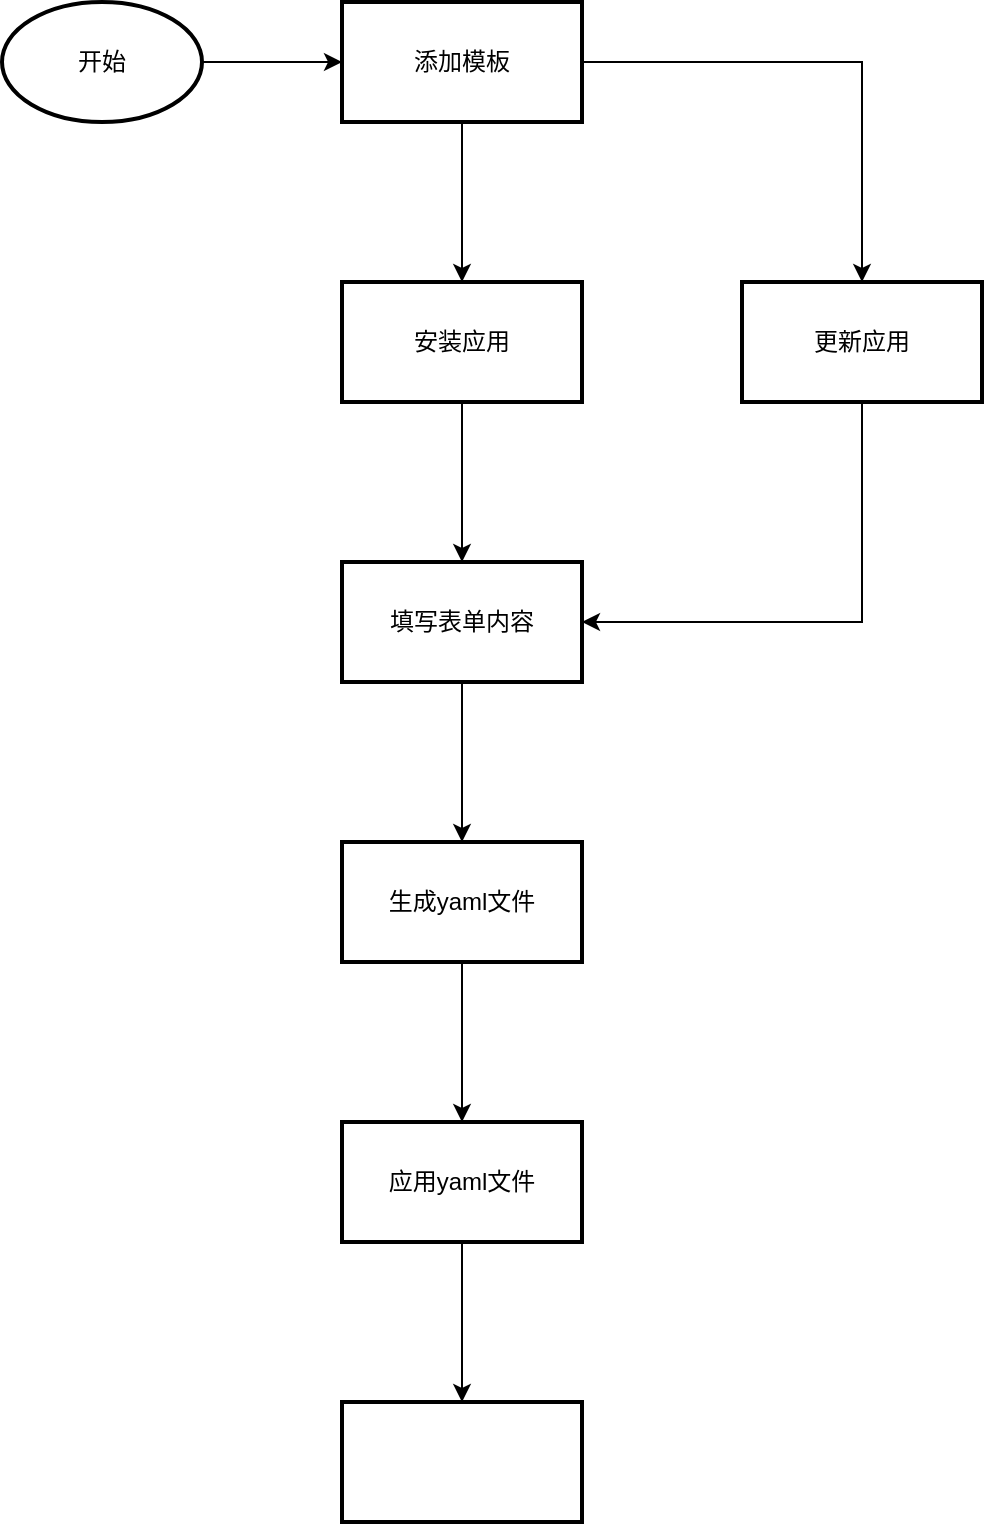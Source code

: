 <mxfile version="24.7.17">
  <diagram name="第 1 页" id="RjVzaeUCA1FVjtOJRavQ">
    <mxGraphModel dx="1562" dy="810" grid="1" gridSize="10" guides="1" tooltips="1" connect="1" arrows="1" fold="1" page="1" pageScale="1" pageWidth="827" pageHeight="1169" math="0" shadow="0">
      <root>
        <mxCell id="0" />
        <mxCell id="1" parent="0" />
        <mxCell id="9FCVhNLPNg4FzbE_gv2B-3" value="" style="edgeStyle=orthogonalEdgeStyle;rounded=0;orthogonalLoop=1;jettySize=auto;html=1;" edge="1" parent="1" source="9FCVhNLPNg4FzbE_gv2B-1" target="9FCVhNLPNg4FzbE_gv2B-2">
          <mxGeometry relative="1" as="geometry" />
        </mxCell>
        <mxCell id="9FCVhNLPNg4FzbE_gv2B-1" value="开始" style="strokeWidth=2;html=1;shape=mxgraph.flowchart.start_1;whiteSpace=wrap;" vertex="1" parent="1">
          <mxGeometry x="90" y="340" width="100" height="60" as="geometry" />
        </mxCell>
        <mxCell id="9FCVhNLPNg4FzbE_gv2B-5" value="" style="edgeStyle=orthogonalEdgeStyle;rounded=0;orthogonalLoop=1;jettySize=auto;html=1;" edge="1" parent="1" source="9FCVhNLPNg4FzbE_gv2B-2" target="9FCVhNLPNg4FzbE_gv2B-4">
          <mxGeometry relative="1" as="geometry" />
        </mxCell>
        <mxCell id="9FCVhNLPNg4FzbE_gv2B-2" value="添加模板" style="whiteSpace=wrap;html=1;strokeWidth=2;" vertex="1" parent="1">
          <mxGeometry x="260" y="340" width="120" height="60" as="geometry" />
        </mxCell>
        <mxCell id="9FCVhNLPNg4FzbE_gv2B-7" value="" style="edgeStyle=orthogonalEdgeStyle;rounded=0;orthogonalLoop=1;jettySize=auto;html=1;exitX=1;exitY=0.5;exitDx=0;exitDy=0;" edge="1" parent="1" source="9FCVhNLPNg4FzbE_gv2B-2" target="9FCVhNLPNg4FzbE_gv2B-6">
          <mxGeometry relative="1" as="geometry" />
        </mxCell>
        <mxCell id="9FCVhNLPNg4FzbE_gv2B-9" value="" style="edgeStyle=orthogonalEdgeStyle;rounded=0;orthogonalLoop=1;jettySize=auto;html=1;" edge="1" parent="1" source="9FCVhNLPNg4FzbE_gv2B-4" target="9FCVhNLPNg4FzbE_gv2B-8">
          <mxGeometry relative="1" as="geometry" />
        </mxCell>
        <mxCell id="9FCVhNLPNg4FzbE_gv2B-4" value="安装应用" style="whiteSpace=wrap;html=1;strokeWidth=2;" vertex="1" parent="1">
          <mxGeometry x="260" y="480" width="120" height="60" as="geometry" />
        </mxCell>
        <mxCell id="9FCVhNLPNg4FzbE_gv2B-10" style="edgeStyle=orthogonalEdgeStyle;rounded=0;orthogonalLoop=1;jettySize=auto;html=1;exitX=0.5;exitY=1;exitDx=0;exitDy=0;entryX=1;entryY=0.5;entryDx=0;entryDy=0;" edge="1" parent="1" source="9FCVhNLPNg4FzbE_gv2B-6" target="9FCVhNLPNg4FzbE_gv2B-8">
          <mxGeometry relative="1" as="geometry" />
        </mxCell>
        <mxCell id="9FCVhNLPNg4FzbE_gv2B-6" value="更新应用" style="whiteSpace=wrap;html=1;strokeWidth=2;" vertex="1" parent="1">
          <mxGeometry x="460" y="480" width="120" height="60" as="geometry" />
        </mxCell>
        <mxCell id="9FCVhNLPNg4FzbE_gv2B-12" value="" style="edgeStyle=orthogonalEdgeStyle;rounded=0;orthogonalLoop=1;jettySize=auto;html=1;" edge="1" parent="1" source="9FCVhNLPNg4FzbE_gv2B-8" target="9FCVhNLPNg4FzbE_gv2B-11">
          <mxGeometry relative="1" as="geometry" />
        </mxCell>
        <mxCell id="9FCVhNLPNg4FzbE_gv2B-8" value="填写表单内容" style="whiteSpace=wrap;html=1;strokeWidth=2;" vertex="1" parent="1">
          <mxGeometry x="260" y="620" width="120" height="60" as="geometry" />
        </mxCell>
        <mxCell id="9FCVhNLPNg4FzbE_gv2B-14" value="" style="edgeStyle=orthogonalEdgeStyle;rounded=0;orthogonalLoop=1;jettySize=auto;html=1;" edge="1" parent="1" source="9FCVhNLPNg4FzbE_gv2B-11" target="9FCVhNLPNg4FzbE_gv2B-13">
          <mxGeometry relative="1" as="geometry" />
        </mxCell>
        <mxCell id="9FCVhNLPNg4FzbE_gv2B-11" value="生成yaml文件" style="whiteSpace=wrap;html=1;strokeWidth=2;" vertex="1" parent="1">
          <mxGeometry x="260" y="760" width="120" height="60" as="geometry" />
        </mxCell>
        <mxCell id="9FCVhNLPNg4FzbE_gv2B-16" value="" style="edgeStyle=orthogonalEdgeStyle;rounded=0;orthogonalLoop=1;jettySize=auto;html=1;" edge="1" parent="1" source="9FCVhNLPNg4FzbE_gv2B-13" target="9FCVhNLPNg4FzbE_gv2B-15">
          <mxGeometry relative="1" as="geometry" />
        </mxCell>
        <mxCell id="9FCVhNLPNg4FzbE_gv2B-13" value="应用yaml文件" style="whiteSpace=wrap;html=1;strokeWidth=2;" vertex="1" parent="1">
          <mxGeometry x="260" y="900" width="120" height="60" as="geometry" />
        </mxCell>
        <mxCell id="9FCVhNLPNg4FzbE_gv2B-15" value="" style="whiteSpace=wrap;html=1;strokeWidth=2;" vertex="1" parent="1">
          <mxGeometry x="260" y="1040" width="120" height="60" as="geometry" />
        </mxCell>
      </root>
    </mxGraphModel>
  </diagram>
</mxfile>
